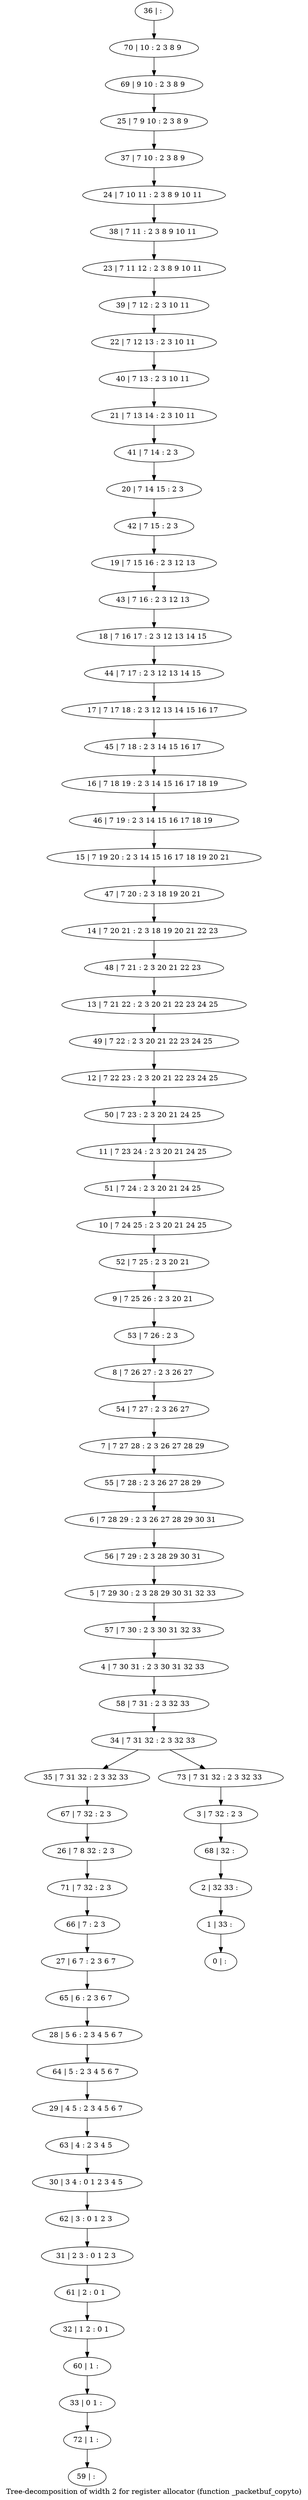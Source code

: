 digraph G {
graph [label="Tree-decomposition of width 2 for register allocator (function _packetbuf_copyto)"]
0[label="0 | : "];
1[label="1 | 33 : "];
2[label="2 | 32 33 : "];
3[label="3 | 7 32 : 2 3 "];
4[label="4 | 7 30 31 : 2 3 30 31 32 33 "];
5[label="5 | 7 29 30 : 2 3 28 29 30 31 32 33 "];
6[label="6 | 7 28 29 : 2 3 26 27 28 29 30 31 "];
7[label="7 | 7 27 28 : 2 3 26 27 28 29 "];
8[label="8 | 7 26 27 : 2 3 26 27 "];
9[label="9 | 7 25 26 : 2 3 20 21 "];
10[label="10 | 7 24 25 : 2 3 20 21 24 25 "];
11[label="11 | 7 23 24 : 2 3 20 21 24 25 "];
12[label="12 | 7 22 23 : 2 3 20 21 22 23 24 25 "];
13[label="13 | 7 21 22 : 2 3 20 21 22 23 24 25 "];
14[label="14 | 7 20 21 : 2 3 18 19 20 21 22 23 "];
15[label="15 | 7 19 20 : 2 3 14 15 16 17 18 19 20 21 "];
16[label="16 | 7 18 19 : 2 3 14 15 16 17 18 19 "];
17[label="17 | 7 17 18 : 2 3 12 13 14 15 16 17 "];
18[label="18 | 7 16 17 : 2 3 12 13 14 15 "];
19[label="19 | 7 15 16 : 2 3 12 13 "];
20[label="20 | 7 14 15 : 2 3 "];
21[label="21 | 7 13 14 : 2 3 10 11 "];
22[label="22 | 7 12 13 : 2 3 10 11 "];
23[label="23 | 7 11 12 : 2 3 8 9 10 11 "];
24[label="24 | 7 10 11 : 2 3 8 9 10 11 "];
25[label="25 | 7 9 10 : 2 3 8 9 "];
26[label="26 | 7 8 32 : 2 3 "];
27[label="27 | 6 7 : 2 3 6 7 "];
28[label="28 | 5 6 : 2 3 4 5 6 7 "];
29[label="29 | 4 5 : 2 3 4 5 6 7 "];
30[label="30 | 3 4 : 0 1 2 3 4 5 "];
31[label="31 | 2 3 : 0 1 2 3 "];
32[label="32 | 1 2 : 0 1 "];
33[label="33 | 0 1 : "];
34[label="34 | 7 31 32 : 2 3 32 33 "];
35[label="35 | 7 31 32 : 2 3 32 33 "];
36[label="36 | : "];
37[label="37 | 7 10 : 2 3 8 9 "];
38[label="38 | 7 11 : 2 3 8 9 10 11 "];
39[label="39 | 7 12 : 2 3 10 11 "];
40[label="40 | 7 13 : 2 3 10 11 "];
41[label="41 | 7 14 : 2 3 "];
42[label="42 | 7 15 : 2 3 "];
43[label="43 | 7 16 : 2 3 12 13 "];
44[label="44 | 7 17 : 2 3 12 13 14 15 "];
45[label="45 | 7 18 : 2 3 14 15 16 17 "];
46[label="46 | 7 19 : 2 3 14 15 16 17 18 19 "];
47[label="47 | 7 20 : 2 3 18 19 20 21 "];
48[label="48 | 7 21 : 2 3 20 21 22 23 "];
49[label="49 | 7 22 : 2 3 20 21 22 23 24 25 "];
50[label="50 | 7 23 : 2 3 20 21 24 25 "];
51[label="51 | 7 24 : 2 3 20 21 24 25 "];
52[label="52 | 7 25 : 2 3 20 21 "];
53[label="53 | 7 26 : 2 3 "];
54[label="54 | 7 27 : 2 3 26 27 "];
55[label="55 | 7 28 : 2 3 26 27 28 29 "];
56[label="56 | 7 29 : 2 3 28 29 30 31 "];
57[label="57 | 7 30 : 2 3 30 31 32 33 "];
58[label="58 | 7 31 : 2 3 32 33 "];
59[label="59 | : "];
60[label="60 | 1 : "];
61[label="61 | 2 : 0 1 "];
62[label="62 | 3 : 0 1 2 3 "];
63[label="63 | 4 : 2 3 4 5 "];
64[label="64 | 5 : 2 3 4 5 6 7 "];
65[label="65 | 6 : 2 3 6 7 "];
66[label="66 | 7 : 2 3 "];
67[label="67 | 7 32 : 2 3 "];
68[label="68 | 32 : "];
69[label="69 | 9 10 : 2 3 8 9 "];
70[label="70 | 10 : 2 3 8 9 "];
71[label="71 | 7 32 : 2 3 "];
72[label="72 | 1 : "];
73[label="73 | 7 31 32 : 2 3 32 33 "];
60->33 ;
32->60 ;
61->32 ;
31->61 ;
62->31 ;
30->62 ;
63->30 ;
29->63 ;
64->29 ;
28->64 ;
65->28 ;
27->65 ;
66->27 ;
67->26 ;
35->67 ;
71->66 ;
26->71 ;
72->59 ;
33->72 ;
36->70 ;
70->69 ;
69->25 ;
25->37 ;
37->24 ;
24->38 ;
38->23 ;
23->39 ;
39->22 ;
22->40 ;
40->21 ;
21->41 ;
41->20 ;
20->42 ;
42->19 ;
19->43 ;
43->18 ;
18->44 ;
44->17 ;
17->45 ;
45->16 ;
16->46 ;
46->15 ;
15->47 ;
47->14 ;
14->48 ;
48->13 ;
13->49 ;
49->12 ;
12->50 ;
50->11 ;
11->51 ;
51->10 ;
10->52 ;
52->9 ;
9->53 ;
53->8 ;
8->54 ;
54->7 ;
7->55 ;
55->6 ;
6->56 ;
56->5 ;
5->57 ;
57->4 ;
4->58 ;
58->34 ;
3->68 ;
68->2 ;
2->1 ;
1->0 ;
73->3 ;
34->35 ;
34->73 ;
}
